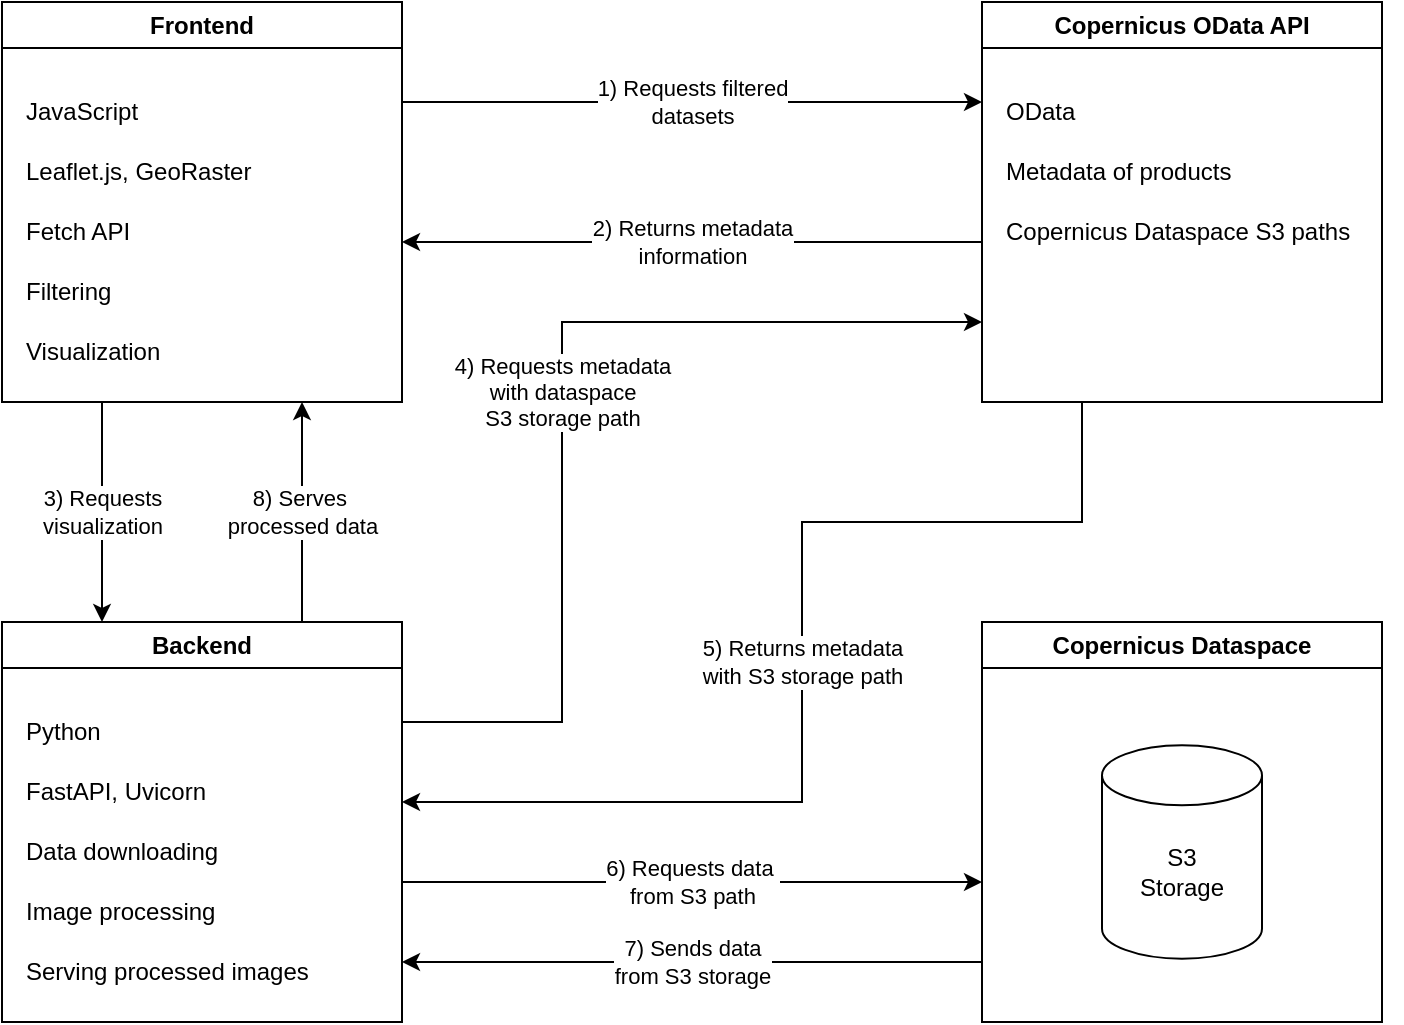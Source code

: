 <mxfile version="26.0.10">
  <diagram name="Stránka-1" id="qWKEgChxF-kw6nZREivj">
    <mxGraphModel dx="1004" dy="541" grid="1" gridSize="10" guides="1" tooltips="1" connect="1" arrows="1" fold="1" page="1" pageScale="1" pageWidth="827" pageHeight="1169" math="0" shadow="0">
      <root>
        <mxCell id="0" />
        <mxCell id="1" parent="0" />
        <mxCell id="OG06wduU4ZcLOUjCHP_V-5" value="Frontend" style="swimlane;whiteSpace=wrap;html=1;" parent="1" vertex="1">
          <mxGeometry x="40" y="120" width="200" height="200" as="geometry" />
        </mxCell>
        <mxCell id="OG06wduU4ZcLOUjCHP_V-13" value="&lt;div&gt;Leaflet.js, GeoRaster&lt;br&gt;&lt;/div&gt;" style="text;html=1;align=left;verticalAlign=middle;whiteSpace=wrap;rounded=0;" parent="OG06wduU4ZcLOUjCHP_V-5" vertex="1">
          <mxGeometry x="10" y="70" width="150" height="30" as="geometry" />
        </mxCell>
        <mxCell id="OG06wduU4ZcLOUjCHP_V-14" value="JavaScript" style="text;html=1;align=left;verticalAlign=middle;whiteSpace=wrap;rounded=0;" parent="OG06wduU4ZcLOUjCHP_V-5" vertex="1">
          <mxGeometry x="10" y="40" width="140" height="30" as="geometry" />
        </mxCell>
        <mxCell id="OG06wduU4ZcLOUjCHP_V-15" value="&lt;div&gt;Fetch API&lt;/div&gt;" style="text;html=1;align=left;verticalAlign=middle;whiteSpace=wrap;rounded=0;" parent="OG06wduU4ZcLOUjCHP_V-5" vertex="1">
          <mxGeometry x="10" y="100" width="120" height="30" as="geometry" />
        </mxCell>
        <mxCell id="OG06wduU4ZcLOUjCHP_V-16" value="Filtering" style="text;html=1;align=left;verticalAlign=middle;whiteSpace=wrap;rounded=0;" parent="OG06wduU4ZcLOUjCHP_V-5" vertex="1">
          <mxGeometry x="10" y="130" width="120" height="30" as="geometry" />
        </mxCell>
        <mxCell id="OG06wduU4ZcLOUjCHP_V-35" value="&lt;div&gt;Visualization&lt;/div&gt;" style="text;html=1;align=left;verticalAlign=middle;whiteSpace=wrap;rounded=0;" parent="OG06wduU4ZcLOUjCHP_V-5" vertex="1">
          <mxGeometry x="10" y="160" width="120" height="30" as="geometry" />
        </mxCell>
        <mxCell id="OG06wduU4ZcLOUjCHP_V-6" value="Backend" style="swimlane;whiteSpace=wrap;html=1;startSize=23;" parent="1" vertex="1">
          <mxGeometry x="40" y="430" width="200" height="200" as="geometry" />
        </mxCell>
        <mxCell id="OG06wduU4ZcLOUjCHP_V-8" value="&lt;div&gt;FastAPI, Uvicorn&lt;/div&gt;" style="text;html=1;align=left;verticalAlign=middle;whiteSpace=wrap;rounded=0;" parent="OG06wduU4ZcLOUjCHP_V-6" vertex="1">
          <mxGeometry x="10" y="70" width="110" height="30" as="geometry" />
        </mxCell>
        <mxCell id="OG06wduU4ZcLOUjCHP_V-9" value="Python" style="text;html=1;align=left;verticalAlign=middle;whiteSpace=wrap;rounded=0;" parent="OG06wduU4ZcLOUjCHP_V-6" vertex="1">
          <mxGeometry x="10" y="40" width="60" height="30" as="geometry" />
        </mxCell>
        <mxCell id="OG06wduU4ZcLOUjCHP_V-10" value="&lt;div align=&quot;left&quot;&gt;Data downloading&lt;/div&gt;" style="text;html=1;align=left;verticalAlign=middle;whiteSpace=wrap;rounded=0;" parent="OG06wduU4ZcLOUjCHP_V-6" vertex="1">
          <mxGeometry x="10" y="100" width="120" height="30" as="geometry" />
        </mxCell>
        <mxCell id="OG06wduU4ZcLOUjCHP_V-11" value="Serving processed images" style="text;html=1;align=left;verticalAlign=middle;whiteSpace=wrap;rounded=0;" parent="OG06wduU4ZcLOUjCHP_V-6" vertex="1">
          <mxGeometry x="10" y="160" width="160" height="30" as="geometry" />
        </mxCell>
        <mxCell id="OG06wduU4ZcLOUjCHP_V-12" value="Image processing" style="text;html=1;align=left;verticalAlign=middle;whiteSpace=wrap;rounded=0;" parent="OG06wduU4ZcLOUjCHP_V-6" vertex="1">
          <mxGeometry x="10" y="130" width="110" height="30" as="geometry" />
        </mxCell>
        <mxCell id="2yg5utZt_-vd-fY_SiaW-1" value="5) Returns metadata&lt;br&gt;with S3 storage path" style="edgeStyle=orthogonalEdgeStyle;rounded=0;orthogonalLoop=1;jettySize=auto;html=1;exitX=0.25;exitY=1;exitDx=0;exitDy=0;" edge="1" parent="1" source="OG06wduU4ZcLOUjCHP_V-17">
          <mxGeometry relative="1" as="geometry">
            <mxPoint x="240" y="520" as="targetPoint" />
            <Array as="points">
              <mxPoint x="580" y="380" />
              <mxPoint x="440" y="380" />
              <mxPoint x="440" y="520" />
            </Array>
          </mxGeometry>
        </mxCell>
        <mxCell id="OG06wduU4ZcLOUjCHP_V-17" value="&lt;div&gt;Copernicus OData API&lt;/div&gt;" style="swimlane;whiteSpace=wrap;html=1;" parent="1" vertex="1">
          <mxGeometry x="530" y="120" width="200" height="200" as="geometry" />
        </mxCell>
        <mxCell id="OG06wduU4ZcLOUjCHP_V-18" value="&lt;div align=&quot;left&quot;&gt;OData&lt;/div&gt;" style="text;html=1;align=left;verticalAlign=middle;whiteSpace=wrap;rounded=0;" parent="OG06wduU4ZcLOUjCHP_V-17" vertex="1">
          <mxGeometry x="10" y="40" width="170" height="30" as="geometry" />
        </mxCell>
        <mxCell id="OG06wduU4ZcLOUjCHP_V-19" value="Metadata of products" style="text;html=1;align=left;verticalAlign=middle;whiteSpace=wrap;rounded=0;" parent="OG06wduU4ZcLOUjCHP_V-17" vertex="1">
          <mxGeometry x="10" y="70" width="170" height="30" as="geometry" />
        </mxCell>
        <mxCell id="OG06wduU4ZcLOUjCHP_V-20" value="Copernicus Dataspace S3 paths" style="text;html=1;align=left;verticalAlign=middle;whiteSpace=wrap;rounded=0;" parent="OG06wduU4ZcLOUjCHP_V-17" vertex="1">
          <mxGeometry x="10" y="100" width="200" height="30" as="geometry" />
        </mxCell>
        <mxCell id="OG06wduU4ZcLOUjCHP_V-23" value="&lt;div&gt;1) Requests filtered&lt;/div&gt;&lt;div&gt;datasets&lt;/div&gt;" style="endArrow=classic;html=1;rounded=0;entryX=0;entryY=0.25;entryDx=0;entryDy=0;exitX=1;exitY=0.25;exitDx=0;exitDy=0;" parent="1" source="OG06wduU4ZcLOUjCHP_V-5" target="OG06wduU4ZcLOUjCHP_V-17" edge="1">
          <mxGeometry width="50" height="50" relative="1" as="geometry">
            <mxPoint x="280" y="200" as="sourcePoint" />
            <mxPoint x="440" y="370" as="targetPoint" />
          </mxGeometry>
        </mxCell>
        <mxCell id="OG06wduU4ZcLOUjCHP_V-24" value="&lt;div&gt;2) Returns metadata&lt;/div&gt;&lt;div&gt;information&lt;br&gt;&lt;/div&gt;" style="endArrow=classic;html=1;rounded=0;" parent="1" edge="1">
          <mxGeometry width="50" height="50" relative="1" as="geometry">
            <mxPoint x="530" y="240" as="sourcePoint" />
            <mxPoint x="240" y="240" as="targetPoint" />
          </mxGeometry>
        </mxCell>
        <mxCell id="OG06wduU4ZcLOUjCHP_V-25" value="&lt;div&gt;4) Requests metadata&lt;/div&gt;&lt;div&gt;with dataspace&lt;/div&gt;&lt;div&gt;S3 storage path&lt;br&gt;&lt;/div&gt;" style="endArrow=classic;html=1;rounded=0;" parent="1" edge="1">
          <mxGeometry width="50" height="50" relative="1" as="geometry">
            <mxPoint x="240" y="480" as="sourcePoint" />
            <mxPoint x="530" y="280" as="targetPoint" />
            <Array as="points">
              <mxPoint x="320" y="480" />
              <mxPoint x="320" y="280" />
            </Array>
          </mxGeometry>
        </mxCell>
        <mxCell id="OG06wduU4ZcLOUjCHP_V-27" value="&lt;div&gt;Copernicus Dataspace&lt;/div&gt;" style="swimlane;whiteSpace=wrap;html=1;" parent="1" vertex="1">
          <mxGeometry x="530" y="430" width="200" height="200" as="geometry" />
        </mxCell>
        <mxCell id="OG06wduU4ZcLOUjCHP_V-30" value="" style="shape=cylinder3;whiteSpace=wrap;html=1;boundedLbl=1;backgroundOutline=1;size=15;" parent="OG06wduU4ZcLOUjCHP_V-27" vertex="1">
          <mxGeometry x="60" y="61.67" width="80" height="106.67" as="geometry" />
        </mxCell>
        <mxCell id="OG06wduU4ZcLOUjCHP_V-31" value="S3 Storage" style="text;html=1;align=center;verticalAlign=middle;whiteSpace=wrap;rounded=0;" parent="OG06wduU4ZcLOUjCHP_V-27" vertex="1">
          <mxGeometry x="70" y="110.0" width="60" height="30" as="geometry" />
        </mxCell>
        <mxCell id="OG06wduU4ZcLOUjCHP_V-28" value="&lt;div&gt;6) Requests data&amp;nbsp;&lt;/div&gt;&lt;div&gt;from S3 path&lt;/div&gt;" style="endArrow=classic;html=1;rounded=0;" parent="1" edge="1">
          <mxGeometry width="50" height="50" relative="1" as="geometry">
            <mxPoint x="240" y="560" as="sourcePoint" />
            <mxPoint x="530" y="560" as="targetPoint" />
          </mxGeometry>
        </mxCell>
        <mxCell id="OG06wduU4ZcLOUjCHP_V-29" value="&lt;div&gt;7) Sends data &lt;br&gt;from S3 storage&lt;br&gt;&lt;/div&gt;" style="endArrow=classic;html=1;rounded=0;" parent="1" edge="1">
          <mxGeometry width="50" height="50" relative="1" as="geometry">
            <mxPoint x="530" y="600" as="sourcePoint" />
            <mxPoint x="240" y="600" as="targetPoint" />
          </mxGeometry>
        </mxCell>
        <mxCell id="OG06wduU4ZcLOUjCHP_V-32" value="3) Requests&lt;br&gt;visualization" style="endArrow=classic;html=1;rounded=0;entryX=0.25;entryY=0;entryDx=0;entryDy=0;exitX=0.25;exitY=1;exitDx=0;exitDy=0;" parent="1" source="OG06wduU4ZcLOUjCHP_V-5" target="OG06wduU4ZcLOUjCHP_V-6" edge="1">
          <mxGeometry width="50" height="50" relative="1" as="geometry">
            <mxPoint x="130" y="320" as="sourcePoint" />
            <mxPoint x="140" y="370" as="targetPoint" />
          </mxGeometry>
        </mxCell>
        <mxCell id="OG06wduU4ZcLOUjCHP_V-33" value="&lt;div&gt;8) Serves&amp;nbsp;&lt;/div&gt;&lt;div&gt;processed data&lt;/div&gt;" style="endArrow=classic;html=1;rounded=0;exitX=0.75;exitY=0;exitDx=0;exitDy=0;entryX=0.75;entryY=1;entryDx=0;entryDy=0;" parent="1" source="OG06wduU4ZcLOUjCHP_V-6" target="OG06wduU4ZcLOUjCHP_V-5" edge="1">
          <mxGeometry width="50" height="50" relative="1" as="geometry">
            <mxPoint x="390" y="420" as="sourcePoint" />
            <mxPoint x="440" y="370" as="targetPoint" />
          </mxGeometry>
        </mxCell>
      </root>
    </mxGraphModel>
  </diagram>
</mxfile>
